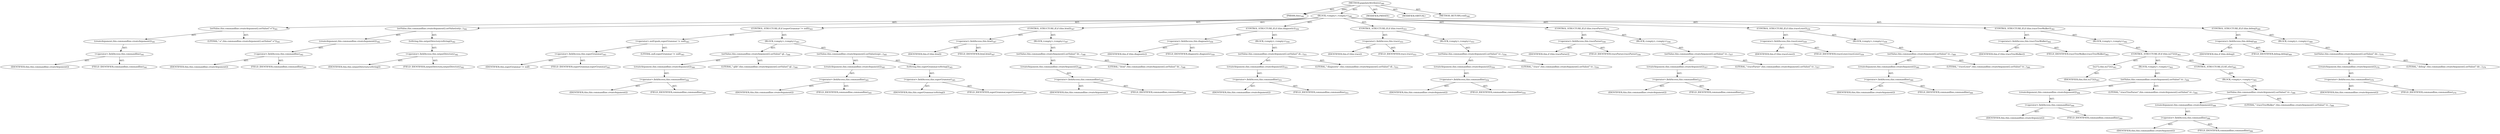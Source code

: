 digraph "populateAttributes" {  
"111669149715" [label = <(METHOD,populateAttributes)<SUB>340</SUB>> ]
"115964117002" [label = <(PARAM,this)<SUB>340</SUB>> ]
"25769803811" [label = <(BLOCK,&lt;empty&gt;,&lt;empty&gt;)<SUB>340</SUB>> ]
"30064771227" [label = <(setValue,this.commandline.createArgument().setValue(&quot;-o&quot;))<SUB>341</SUB>> ]
"30064771228" [label = <(createArgument,this.commandline.createArgument())<SUB>341</SUB>> ]
"30064771229" [label = <(&lt;operator&gt;.fieldAccess,this.commandline)<SUB>341</SUB>> ]
"68719476862" [label = <(IDENTIFIER,this,this.commandline.createArgument())> ]
"55834574889" [label = <(FIELD_IDENTIFIER,commandline,commandline)<SUB>341</SUB>> ]
"90194313245" [label = <(LITERAL,&quot;-o&quot;,this.commandline.createArgument().setValue(&quot;-o&quot;))<SUB>341</SUB>> ]
"30064771230" [label = <(setValue,this.commandline.createArgument().setValue(outp...)<SUB>342</SUB>> ]
"30064771231" [label = <(createArgument,this.commandline.createArgument())<SUB>342</SUB>> ]
"30064771232" [label = <(&lt;operator&gt;.fieldAccess,this.commandline)<SUB>342</SUB>> ]
"68719476863" [label = <(IDENTIFIER,this,this.commandline.createArgument())> ]
"55834574890" [label = <(FIELD_IDENTIFIER,commandline,commandline)<SUB>342</SUB>> ]
"30064771233" [label = <(toString,this.outputDirectory.toString())<SUB>342</SUB>> ]
"30064771234" [label = <(&lt;operator&gt;.fieldAccess,this.outputDirectory)<SUB>342</SUB>> ]
"68719476864" [label = <(IDENTIFIER,this,this.outputDirectory.toString())> ]
"55834574891" [label = <(FIELD_IDENTIFIER,outputDirectory,outputDirectory)<SUB>342</SUB>> ]
"47244640270" [label = <(CONTROL_STRUCTURE,IF,if (superGrammar != null))<SUB>343</SUB>> ]
"30064771235" [label = <(&lt;operator&gt;.notEquals,superGrammar != null)<SUB>343</SUB>> ]
"30064771236" [label = <(&lt;operator&gt;.fieldAccess,this.superGrammar)<SUB>343</SUB>> ]
"68719476865" [label = <(IDENTIFIER,this,superGrammar != null)> ]
"55834574892" [label = <(FIELD_IDENTIFIER,superGrammar,superGrammar)<SUB>343</SUB>> ]
"90194313246" [label = <(LITERAL,null,superGrammar != null)<SUB>343</SUB>> ]
"25769803812" [label = <(BLOCK,&lt;empty&gt;,&lt;empty&gt;)<SUB>343</SUB>> ]
"30064771237" [label = <(setValue,this.commandline.createArgument().setValue(&quot;-gl...)<SUB>344</SUB>> ]
"30064771238" [label = <(createArgument,this.commandline.createArgument())<SUB>344</SUB>> ]
"30064771239" [label = <(&lt;operator&gt;.fieldAccess,this.commandline)<SUB>344</SUB>> ]
"68719476866" [label = <(IDENTIFIER,this,this.commandline.createArgument())> ]
"55834574893" [label = <(FIELD_IDENTIFIER,commandline,commandline)<SUB>344</SUB>> ]
"90194313247" [label = <(LITERAL,&quot;-glib&quot;,this.commandline.createArgument().setValue(&quot;-gl...)<SUB>344</SUB>> ]
"30064771240" [label = <(setValue,this.commandline.createArgument().setValue(supe...)<SUB>345</SUB>> ]
"30064771241" [label = <(createArgument,this.commandline.createArgument())<SUB>345</SUB>> ]
"30064771242" [label = <(&lt;operator&gt;.fieldAccess,this.commandline)<SUB>345</SUB>> ]
"68719476867" [label = <(IDENTIFIER,this,this.commandline.createArgument())> ]
"55834574894" [label = <(FIELD_IDENTIFIER,commandline,commandline)<SUB>345</SUB>> ]
"30064771243" [label = <(toString,this.superGrammar.toString())<SUB>345</SUB>> ]
"30064771244" [label = <(&lt;operator&gt;.fieldAccess,this.superGrammar)<SUB>345</SUB>> ]
"68719476868" [label = <(IDENTIFIER,this,this.superGrammar.toString())> ]
"55834574895" [label = <(FIELD_IDENTIFIER,superGrammar,superGrammar)<SUB>345</SUB>> ]
"47244640271" [label = <(CONTROL_STRUCTURE,IF,if (this.html))<SUB>347</SUB>> ]
"30064771245" [label = <(&lt;operator&gt;.fieldAccess,this.html)<SUB>347</SUB>> ]
"68719476869" [label = <(IDENTIFIER,this,if (this.html))> ]
"55834574896" [label = <(FIELD_IDENTIFIER,html,html)<SUB>347</SUB>> ]
"25769803813" [label = <(BLOCK,&lt;empty&gt;,&lt;empty&gt;)<SUB>347</SUB>> ]
"30064771246" [label = <(setValue,this.commandline.createArgument().setValue(&quot;-ht...)<SUB>348</SUB>> ]
"30064771247" [label = <(createArgument,this.commandline.createArgument())<SUB>348</SUB>> ]
"30064771248" [label = <(&lt;operator&gt;.fieldAccess,this.commandline)<SUB>348</SUB>> ]
"68719476870" [label = <(IDENTIFIER,this,this.commandline.createArgument())> ]
"55834574897" [label = <(FIELD_IDENTIFIER,commandline,commandline)<SUB>348</SUB>> ]
"90194313248" [label = <(LITERAL,&quot;-html&quot;,this.commandline.createArgument().setValue(&quot;-ht...)<SUB>348</SUB>> ]
"47244640272" [label = <(CONTROL_STRUCTURE,IF,if (this.diagnostic))<SUB>350</SUB>> ]
"30064771249" [label = <(&lt;operator&gt;.fieldAccess,this.diagnostic)<SUB>350</SUB>> ]
"68719476871" [label = <(IDENTIFIER,this,if (this.diagnostic))> ]
"55834574898" [label = <(FIELD_IDENTIFIER,diagnostic,diagnostic)<SUB>350</SUB>> ]
"25769803814" [label = <(BLOCK,&lt;empty&gt;,&lt;empty&gt;)<SUB>350</SUB>> ]
"30064771250" [label = <(setValue,this.commandline.createArgument().setValue(&quot;-di...)<SUB>351</SUB>> ]
"30064771251" [label = <(createArgument,this.commandline.createArgument())<SUB>351</SUB>> ]
"30064771252" [label = <(&lt;operator&gt;.fieldAccess,this.commandline)<SUB>351</SUB>> ]
"68719476872" [label = <(IDENTIFIER,this,this.commandline.createArgument())> ]
"55834574899" [label = <(FIELD_IDENTIFIER,commandline,commandline)<SUB>351</SUB>> ]
"90194313249" [label = <(LITERAL,&quot;-diagnostic&quot;,this.commandline.createArgument().setValue(&quot;-di...)<SUB>351</SUB>> ]
"47244640273" [label = <(CONTROL_STRUCTURE,IF,if (this.trace))<SUB>353</SUB>> ]
"30064771253" [label = <(&lt;operator&gt;.fieldAccess,this.trace)<SUB>353</SUB>> ]
"68719476873" [label = <(IDENTIFIER,this,if (this.trace))> ]
"55834574900" [label = <(FIELD_IDENTIFIER,trace,trace)<SUB>353</SUB>> ]
"25769803815" [label = <(BLOCK,&lt;empty&gt;,&lt;empty&gt;)<SUB>353</SUB>> ]
"30064771254" [label = <(setValue,this.commandline.createArgument().setValue(&quot;-tr...)<SUB>354</SUB>> ]
"30064771255" [label = <(createArgument,this.commandline.createArgument())<SUB>354</SUB>> ]
"30064771256" [label = <(&lt;operator&gt;.fieldAccess,this.commandline)<SUB>354</SUB>> ]
"68719476874" [label = <(IDENTIFIER,this,this.commandline.createArgument())> ]
"55834574901" [label = <(FIELD_IDENTIFIER,commandline,commandline)<SUB>354</SUB>> ]
"90194313250" [label = <(LITERAL,&quot;-trace&quot;,this.commandline.createArgument().setValue(&quot;-tr...)<SUB>354</SUB>> ]
"47244640274" [label = <(CONTROL_STRUCTURE,IF,if (this.traceParser))<SUB>356</SUB>> ]
"30064771257" [label = <(&lt;operator&gt;.fieldAccess,this.traceParser)<SUB>356</SUB>> ]
"68719476875" [label = <(IDENTIFIER,this,if (this.traceParser))> ]
"55834574902" [label = <(FIELD_IDENTIFIER,traceParser,traceParser)<SUB>356</SUB>> ]
"25769803816" [label = <(BLOCK,&lt;empty&gt;,&lt;empty&gt;)<SUB>356</SUB>> ]
"30064771258" [label = <(setValue,this.commandline.createArgument().setValue(&quot;-tr...)<SUB>357</SUB>> ]
"30064771259" [label = <(createArgument,this.commandline.createArgument())<SUB>357</SUB>> ]
"30064771260" [label = <(&lt;operator&gt;.fieldAccess,this.commandline)<SUB>357</SUB>> ]
"68719476876" [label = <(IDENTIFIER,this,this.commandline.createArgument())> ]
"55834574903" [label = <(FIELD_IDENTIFIER,commandline,commandline)<SUB>357</SUB>> ]
"90194313251" [label = <(LITERAL,&quot;-traceParser&quot;,this.commandline.createArgument().setValue(&quot;-tr...)<SUB>357</SUB>> ]
"47244640275" [label = <(CONTROL_STRUCTURE,IF,if (this.traceLexer))<SUB>359</SUB>> ]
"30064771261" [label = <(&lt;operator&gt;.fieldAccess,this.traceLexer)<SUB>359</SUB>> ]
"68719476877" [label = <(IDENTIFIER,this,if (this.traceLexer))> ]
"55834574904" [label = <(FIELD_IDENTIFIER,traceLexer,traceLexer)<SUB>359</SUB>> ]
"25769803817" [label = <(BLOCK,&lt;empty&gt;,&lt;empty&gt;)<SUB>359</SUB>> ]
"30064771262" [label = <(setValue,this.commandline.createArgument().setValue(&quot;-tr...)<SUB>360</SUB>> ]
"30064771263" [label = <(createArgument,this.commandline.createArgument())<SUB>360</SUB>> ]
"30064771264" [label = <(&lt;operator&gt;.fieldAccess,this.commandline)<SUB>360</SUB>> ]
"68719476878" [label = <(IDENTIFIER,this,this.commandline.createArgument())> ]
"55834574905" [label = <(FIELD_IDENTIFIER,commandline,commandline)<SUB>360</SUB>> ]
"90194313252" [label = <(LITERAL,&quot;-traceLexer&quot;,this.commandline.createArgument().setValue(&quot;-tr...)<SUB>360</SUB>> ]
"47244640276" [label = <(CONTROL_STRUCTURE,IF,if (this.traceTreeWalker))<SUB>362</SUB>> ]
"30064771265" [label = <(&lt;operator&gt;.fieldAccess,this.traceTreeWalker)<SUB>362</SUB>> ]
"68719476879" [label = <(IDENTIFIER,this,if (this.traceTreeWalker))> ]
"55834574906" [label = <(FIELD_IDENTIFIER,traceTreeWalker,traceTreeWalker)<SUB>362</SUB>> ]
"25769803818" [label = <(BLOCK,&lt;empty&gt;,&lt;empty&gt;)<SUB>362</SUB>> ]
"47244640277" [label = <(CONTROL_STRUCTURE,IF,if (this.is272()))<SUB>363</SUB>> ]
"30064771266" [label = <(is272,this.is272())<SUB>363</SUB>> ]
"68719476761" [label = <(IDENTIFIER,this,this.is272())<SUB>363</SUB>> ]
"25769803819" [label = <(BLOCK,&lt;empty&gt;,&lt;empty&gt;)<SUB>363</SUB>> ]
"30064771267" [label = <(setValue,this.commandline.createArgument().setValue(&quot;-tr...)<SUB>364</SUB>> ]
"30064771268" [label = <(createArgument,this.commandline.createArgument())<SUB>364</SUB>> ]
"30064771269" [label = <(&lt;operator&gt;.fieldAccess,this.commandline)<SUB>364</SUB>> ]
"68719476880" [label = <(IDENTIFIER,this,this.commandline.createArgument())> ]
"55834574907" [label = <(FIELD_IDENTIFIER,commandline,commandline)<SUB>364</SUB>> ]
"90194313253" [label = <(LITERAL,&quot;-traceTreeParser&quot;,this.commandline.createArgument().setValue(&quot;-tr...)<SUB>364</SUB>> ]
"47244640278" [label = <(CONTROL_STRUCTURE,ELSE,else)<SUB>365</SUB>> ]
"25769803820" [label = <(BLOCK,&lt;empty&gt;,&lt;empty&gt;)<SUB>365</SUB>> ]
"30064771270" [label = <(setValue,this.commandline.createArgument().setValue(&quot;-tr...)<SUB>366</SUB>> ]
"30064771271" [label = <(createArgument,this.commandline.createArgument())<SUB>366</SUB>> ]
"30064771272" [label = <(&lt;operator&gt;.fieldAccess,this.commandline)<SUB>366</SUB>> ]
"68719476881" [label = <(IDENTIFIER,this,this.commandline.createArgument())> ]
"55834574908" [label = <(FIELD_IDENTIFIER,commandline,commandline)<SUB>366</SUB>> ]
"90194313254" [label = <(LITERAL,&quot;-traceTreeWalker&quot;,this.commandline.createArgument().setValue(&quot;-tr...)<SUB>366</SUB>> ]
"47244640279" [label = <(CONTROL_STRUCTURE,IF,if (this.debug))<SUB>369</SUB>> ]
"30064771273" [label = <(&lt;operator&gt;.fieldAccess,this.debug)<SUB>369</SUB>> ]
"68719476882" [label = <(IDENTIFIER,this,if (this.debug))> ]
"55834574909" [label = <(FIELD_IDENTIFIER,debug,debug)<SUB>369</SUB>> ]
"25769803821" [label = <(BLOCK,&lt;empty&gt;,&lt;empty&gt;)<SUB>369</SUB>> ]
"30064771274" [label = <(setValue,this.commandline.createArgument().setValue(&quot;-de...)<SUB>370</SUB>> ]
"30064771275" [label = <(createArgument,this.commandline.createArgument())<SUB>370</SUB>> ]
"30064771276" [label = <(&lt;operator&gt;.fieldAccess,this.commandline)<SUB>370</SUB>> ]
"68719476883" [label = <(IDENTIFIER,this,this.commandline.createArgument())> ]
"55834574910" [label = <(FIELD_IDENTIFIER,commandline,commandline)<SUB>370</SUB>> ]
"90194313255" [label = <(LITERAL,&quot;-debug&quot;,this.commandline.createArgument().setValue(&quot;-de...)<SUB>370</SUB>> ]
"133143986228" [label = <(MODIFIER,PRIVATE)> ]
"133143986229" [label = <(MODIFIER,VIRTUAL)> ]
"128849018899" [label = <(METHOD_RETURN,void)<SUB>340</SUB>> ]
  "111669149715" -> "115964117002"  [ label = "AST: "] 
  "111669149715" -> "25769803811"  [ label = "AST: "] 
  "111669149715" -> "133143986228"  [ label = "AST: "] 
  "111669149715" -> "133143986229"  [ label = "AST: "] 
  "111669149715" -> "128849018899"  [ label = "AST: "] 
  "25769803811" -> "30064771227"  [ label = "AST: "] 
  "25769803811" -> "30064771230"  [ label = "AST: "] 
  "25769803811" -> "47244640270"  [ label = "AST: "] 
  "25769803811" -> "47244640271"  [ label = "AST: "] 
  "25769803811" -> "47244640272"  [ label = "AST: "] 
  "25769803811" -> "47244640273"  [ label = "AST: "] 
  "25769803811" -> "47244640274"  [ label = "AST: "] 
  "25769803811" -> "47244640275"  [ label = "AST: "] 
  "25769803811" -> "47244640276"  [ label = "AST: "] 
  "25769803811" -> "47244640279"  [ label = "AST: "] 
  "30064771227" -> "30064771228"  [ label = "AST: "] 
  "30064771227" -> "90194313245"  [ label = "AST: "] 
  "30064771228" -> "30064771229"  [ label = "AST: "] 
  "30064771229" -> "68719476862"  [ label = "AST: "] 
  "30064771229" -> "55834574889"  [ label = "AST: "] 
  "30064771230" -> "30064771231"  [ label = "AST: "] 
  "30064771230" -> "30064771233"  [ label = "AST: "] 
  "30064771231" -> "30064771232"  [ label = "AST: "] 
  "30064771232" -> "68719476863"  [ label = "AST: "] 
  "30064771232" -> "55834574890"  [ label = "AST: "] 
  "30064771233" -> "30064771234"  [ label = "AST: "] 
  "30064771234" -> "68719476864"  [ label = "AST: "] 
  "30064771234" -> "55834574891"  [ label = "AST: "] 
  "47244640270" -> "30064771235"  [ label = "AST: "] 
  "47244640270" -> "25769803812"  [ label = "AST: "] 
  "30064771235" -> "30064771236"  [ label = "AST: "] 
  "30064771235" -> "90194313246"  [ label = "AST: "] 
  "30064771236" -> "68719476865"  [ label = "AST: "] 
  "30064771236" -> "55834574892"  [ label = "AST: "] 
  "25769803812" -> "30064771237"  [ label = "AST: "] 
  "25769803812" -> "30064771240"  [ label = "AST: "] 
  "30064771237" -> "30064771238"  [ label = "AST: "] 
  "30064771237" -> "90194313247"  [ label = "AST: "] 
  "30064771238" -> "30064771239"  [ label = "AST: "] 
  "30064771239" -> "68719476866"  [ label = "AST: "] 
  "30064771239" -> "55834574893"  [ label = "AST: "] 
  "30064771240" -> "30064771241"  [ label = "AST: "] 
  "30064771240" -> "30064771243"  [ label = "AST: "] 
  "30064771241" -> "30064771242"  [ label = "AST: "] 
  "30064771242" -> "68719476867"  [ label = "AST: "] 
  "30064771242" -> "55834574894"  [ label = "AST: "] 
  "30064771243" -> "30064771244"  [ label = "AST: "] 
  "30064771244" -> "68719476868"  [ label = "AST: "] 
  "30064771244" -> "55834574895"  [ label = "AST: "] 
  "47244640271" -> "30064771245"  [ label = "AST: "] 
  "47244640271" -> "25769803813"  [ label = "AST: "] 
  "30064771245" -> "68719476869"  [ label = "AST: "] 
  "30064771245" -> "55834574896"  [ label = "AST: "] 
  "25769803813" -> "30064771246"  [ label = "AST: "] 
  "30064771246" -> "30064771247"  [ label = "AST: "] 
  "30064771246" -> "90194313248"  [ label = "AST: "] 
  "30064771247" -> "30064771248"  [ label = "AST: "] 
  "30064771248" -> "68719476870"  [ label = "AST: "] 
  "30064771248" -> "55834574897"  [ label = "AST: "] 
  "47244640272" -> "30064771249"  [ label = "AST: "] 
  "47244640272" -> "25769803814"  [ label = "AST: "] 
  "30064771249" -> "68719476871"  [ label = "AST: "] 
  "30064771249" -> "55834574898"  [ label = "AST: "] 
  "25769803814" -> "30064771250"  [ label = "AST: "] 
  "30064771250" -> "30064771251"  [ label = "AST: "] 
  "30064771250" -> "90194313249"  [ label = "AST: "] 
  "30064771251" -> "30064771252"  [ label = "AST: "] 
  "30064771252" -> "68719476872"  [ label = "AST: "] 
  "30064771252" -> "55834574899"  [ label = "AST: "] 
  "47244640273" -> "30064771253"  [ label = "AST: "] 
  "47244640273" -> "25769803815"  [ label = "AST: "] 
  "30064771253" -> "68719476873"  [ label = "AST: "] 
  "30064771253" -> "55834574900"  [ label = "AST: "] 
  "25769803815" -> "30064771254"  [ label = "AST: "] 
  "30064771254" -> "30064771255"  [ label = "AST: "] 
  "30064771254" -> "90194313250"  [ label = "AST: "] 
  "30064771255" -> "30064771256"  [ label = "AST: "] 
  "30064771256" -> "68719476874"  [ label = "AST: "] 
  "30064771256" -> "55834574901"  [ label = "AST: "] 
  "47244640274" -> "30064771257"  [ label = "AST: "] 
  "47244640274" -> "25769803816"  [ label = "AST: "] 
  "30064771257" -> "68719476875"  [ label = "AST: "] 
  "30064771257" -> "55834574902"  [ label = "AST: "] 
  "25769803816" -> "30064771258"  [ label = "AST: "] 
  "30064771258" -> "30064771259"  [ label = "AST: "] 
  "30064771258" -> "90194313251"  [ label = "AST: "] 
  "30064771259" -> "30064771260"  [ label = "AST: "] 
  "30064771260" -> "68719476876"  [ label = "AST: "] 
  "30064771260" -> "55834574903"  [ label = "AST: "] 
  "47244640275" -> "30064771261"  [ label = "AST: "] 
  "47244640275" -> "25769803817"  [ label = "AST: "] 
  "30064771261" -> "68719476877"  [ label = "AST: "] 
  "30064771261" -> "55834574904"  [ label = "AST: "] 
  "25769803817" -> "30064771262"  [ label = "AST: "] 
  "30064771262" -> "30064771263"  [ label = "AST: "] 
  "30064771262" -> "90194313252"  [ label = "AST: "] 
  "30064771263" -> "30064771264"  [ label = "AST: "] 
  "30064771264" -> "68719476878"  [ label = "AST: "] 
  "30064771264" -> "55834574905"  [ label = "AST: "] 
  "47244640276" -> "30064771265"  [ label = "AST: "] 
  "47244640276" -> "25769803818"  [ label = "AST: "] 
  "30064771265" -> "68719476879"  [ label = "AST: "] 
  "30064771265" -> "55834574906"  [ label = "AST: "] 
  "25769803818" -> "47244640277"  [ label = "AST: "] 
  "47244640277" -> "30064771266"  [ label = "AST: "] 
  "47244640277" -> "25769803819"  [ label = "AST: "] 
  "47244640277" -> "47244640278"  [ label = "AST: "] 
  "30064771266" -> "68719476761"  [ label = "AST: "] 
  "25769803819" -> "30064771267"  [ label = "AST: "] 
  "30064771267" -> "30064771268"  [ label = "AST: "] 
  "30064771267" -> "90194313253"  [ label = "AST: "] 
  "30064771268" -> "30064771269"  [ label = "AST: "] 
  "30064771269" -> "68719476880"  [ label = "AST: "] 
  "30064771269" -> "55834574907"  [ label = "AST: "] 
  "47244640278" -> "25769803820"  [ label = "AST: "] 
  "25769803820" -> "30064771270"  [ label = "AST: "] 
  "30064771270" -> "30064771271"  [ label = "AST: "] 
  "30064771270" -> "90194313254"  [ label = "AST: "] 
  "30064771271" -> "30064771272"  [ label = "AST: "] 
  "30064771272" -> "68719476881"  [ label = "AST: "] 
  "30064771272" -> "55834574908"  [ label = "AST: "] 
  "47244640279" -> "30064771273"  [ label = "AST: "] 
  "47244640279" -> "25769803821"  [ label = "AST: "] 
  "30064771273" -> "68719476882"  [ label = "AST: "] 
  "30064771273" -> "55834574909"  [ label = "AST: "] 
  "25769803821" -> "30064771274"  [ label = "AST: "] 
  "30064771274" -> "30064771275"  [ label = "AST: "] 
  "30064771274" -> "90194313255"  [ label = "AST: "] 
  "30064771275" -> "30064771276"  [ label = "AST: "] 
  "30064771276" -> "68719476883"  [ label = "AST: "] 
  "30064771276" -> "55834574910"  [ label = "AST: "] 
  "111669149715" -> "115964117002"  [ label = "DDG: "] 
}
